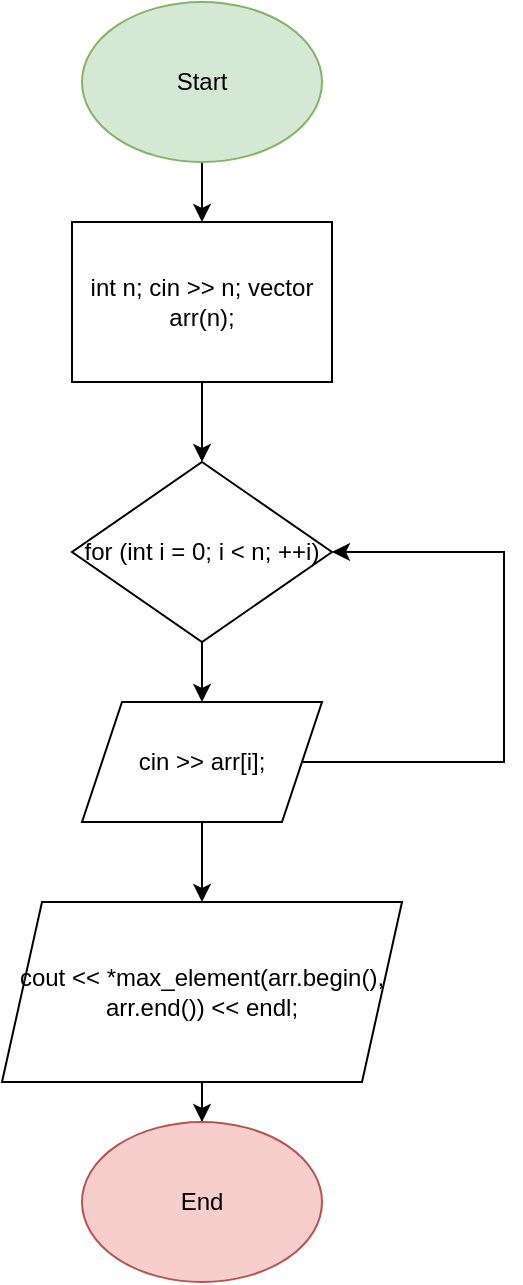 <mxfile version="24.9.3">
  <diagram name="Сторінка-1" id="_pXUduieYIxqlvsw1l4D">
    <mxGraphModel grid="1" page="1" gridSize="10" guides="1" tooltips="1" connect="1" arrows="1" fold="1" pageScale="1" pageWidth="827" pageHeight="1169" math="0" shadow="0">
      <root>
        <mxCell id="0" />
        <mxCell id="1" parent="0" />
        <mxCell id="tUFMDW42ARztlzS6usHb-2" style="edgeStyle=orthogonalEdgeStyle;rounded=0;orthogonalLoop=1;jettySize=auto;html=1;" edge="1" parent="1" source="tUFMDW42ARztlzS6usHb-1" target="tUFMDW42ARztlzS6usHb-3">
          <mxGeometry relative="1" as="geometry">
            <mxPoint x="410" y="-590" as="targetPoint" />
          </mxGeometry>
        </mxCell>
        <mxCell id="tUFMDW42ARztlzS6usHb-1" value="Start" style="ellipse;whiteSpace=wrap;html=1;fillColor=#d5e8d4;strokeColor=#82b366;" vertex="1" parent="1">
          <mxGeometry x="350" y="-720" width="120" height="80" as="geometry" />
        </mxCell>
        <mxCell id="tUFMDW42ARztlzS6usHb-4" style="edgeStyle=orthogonalEdgeStyle;rounded=0;orthogonalLoop=1;jettySize=auto;html=1;" edge="1" parent="1" source="tUFMDW42ARztlzS6usHb-3" target="tUFMDW42ARztlzS6usHb-6">
          <mxGeometry relative="1" as="geometry">
            <mxPoint x="415" y="-470" as="targetPoint" />
          </mxGeometry>
        </mxCell>
        <mxCell id="tUFMDW42ARztlzS6usHb-3" value="int n; cin &gt;&gt; n; vector&lt;int&gt; arr(n);" style="rounded=0;whiteSpace=wrap;html=1;" vertex="1" parent="1">
          <mxGeometry x="345" y="-610" width="130" height="80" as="geometry" />
        </mxCell>
        <mxCell id="tUFMDW42ARztlzS6usHb-7" style="edgeStyle=orthogonalEdgeStyle;rounded=0;orthogonalLoop=1;jettySize=auto;html=1;" edge="1" parent="1" source="tUFMDW42ARztlzS6usHb-6" target="tUFMDW42ARztlzS6usHb-8">
          <mxGeometry relative="1" as="geometry">
            <mxPoint x="410" y="-360" as="targetPoint" />
          </mxGeometry>
        </mxCell>
        <mxCell id="tUFMDW42ARztlzS6usHb-6" value="for (int i = 0; i &lt; n; ++i)" style="rhombus;whiteSpace=wrap;html=1;" vertex="1" parent="1">
          <mxGeometry x="345" y="-490" width="130" height="90" as="geometry" />
        </mxCell>
        <mxCell id="tUFMDW42ARztlzS6usHb-9" style="edgeStyle=orthogonalEdgeStyle;rounded=0;orthogonalLoop=1;jettySize=auto;html=1;" edge="1" parent="1" source="tUFMDW42ARztlzS6usHb-8" target="tUFMDW42ARztlzS6usHb-6">
          <mxGeometry relative="1" as="geometry">
            <mxPoint x="560" y="-450" as="targetPoint" />
            <Array as="points">
              <mxPoint x="561" y="-340" />
              <mxPoint x="561" y="-445" />
            </Array>
          </mxGeometry>
        </mxCell>
        <mxCell id="tUFMDW42ARztlzS6usHb-10" style="edgeStyle=orthogonalEdgeStyle;rounded=0;orthogonalLoop=1;jettySize=auto;html=1;" edge="1" parent="1" source="tUFMDW42ARztlzS6usHb-8" target="tUFMDW42ARztlzS6usHb-11">
          <mxGeometry relative="1" as="geometry">
            <mxPoint x="410" y="-230" as="targetPoint" />
          </mxGeometry>
        </mxCell>
        <mxCell id="tUFMDW42ARztlzS6usHb-8" value="cin &gt;&gt; arr[i];" style="shape=parallelogram;perimeter=parallelogramPerimeter;whiteSpace=wrap;html=1;fixedSize=1;" vertex="1" parent="1">
          <mxGeometry x="350" y="-370" width="120" height="60" as="geometry" />
        </mxCell>
        <mxCell id="tUFMDW42ARztlzS6usHb-12" style="edgeStyle=orthogonalEdgeStyle;rounded=0;orthogonalLoop=1;jettySize=auto;html=1;" edge="1" parent="1" source="tUFMDW42ARztlzS6usHb-11" target="tUFMDW42ARztlzS6usHb-13">
          <mxGeometry relative="1" as="geometry">
            <mxPoint x="410" y="-120" as="targetPoint" />
          </mxGeometry>
        </mxCell>
        <UserObject label="cout &lt;&lt; *max_element(arr.begin(), arr.end()) &lt;&lt; endl;" id="tUFMDW42ARztlzS6usHb-11">
          <mxCell style="shape=parallelogram;perimeter=parallelogramPerimeter;whiteSpace=wrap;html=1;fixedSize=1;" vertex="1" parent="1">
            <mxGeometry x="310" y="-270" width="200" height="90" as="geometry" />
          </mxCell>
        </UserObject>
        <mxCell id="tUFMDW42ARztlzS6usHb-13" value="End" style="ellipse;whiteSpace=wrap;html=1;fillColor=#f8cecc;strokeColor=#b85450;" vertex="1" parent="1">
          <mxGeometry x="350" y="-160" width="120" height="80" as="geometry" />
        </mxCell>
      </root>
    </mxGraphModel>
  </diagram>
</mxfile>
